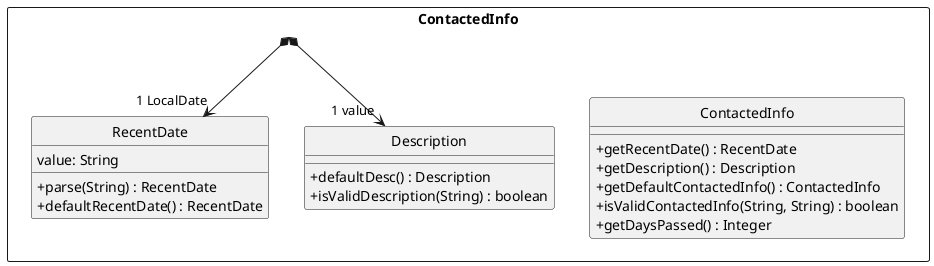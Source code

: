 @startuml
hide circle
skinparam classAttributeIconSize 0
Package "ContactedInfo" <<Rectangle>>{
class ContactedInfo {
+getRecentDate() : RecentDate
+getDescription() : Description
+getDefaultContactedInfo() : ContactedInfo
+isValidContactedInfo(String, String) : boolean
+getDaysPassed() : Integer
}

class Description {
+defaultDesc() : Description
+isValidDescription(String) : boolean
}

class RecentDate {
value: String
+parse(String) : RecentDate
+defaultRecentDate() : RecentDate
}
}

ContactedInfo *-down-> "1 LocalDate" RecentDate
ContactedInfo *-down-> "1 value" Description
@enduml
